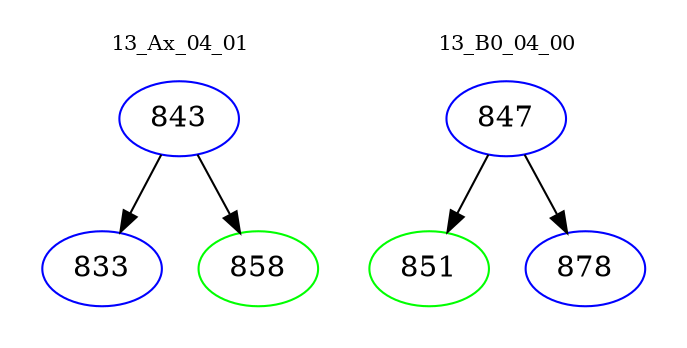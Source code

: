digraph{
subgraph cluster_0 {
color = white
label = "13_Ax_04_01";
fontsize=10;
T0_843 [label="843", color="blue"]
T0_843 -> T0_833 [color="black"]
T0_833 [label="833", color="blue"]
T0_843 -> T0_858 [color="black"]
T0_858 [label="858", color="green"]
}
subgraph cluster_1 {
color = white
label = "13_B0_04_00";
fontsize=10;
T1_847 [label="847", color="blue"]
T1_847 -> T1_851 [color="black"]
T1_851 [label="851", color="green"]
T1_847 -> T1_878 [color="black"]
T1_878 [label="878", color="blue"]
}
}
